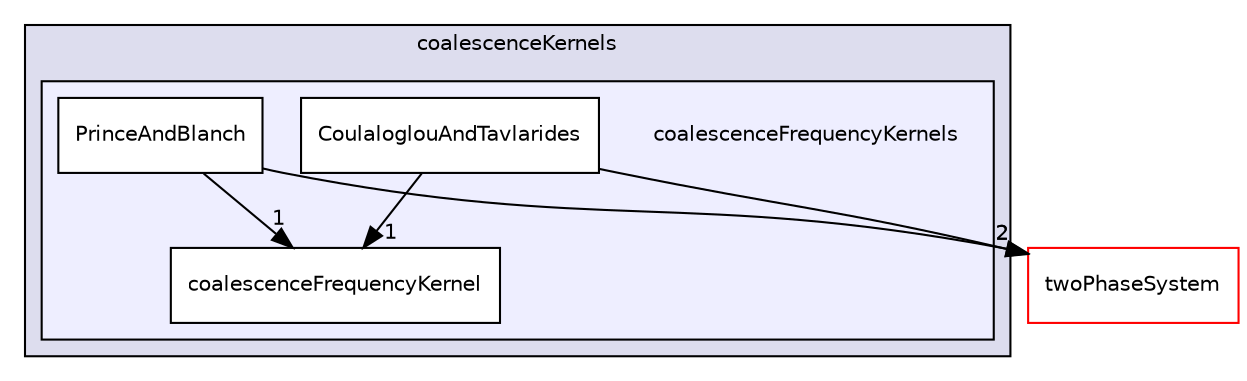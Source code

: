digraph "coalescenceFrequencyKernels" {
  bgcolor=transparent;
  compound=true
  node [ fontsize="10", fontname="Helvetica"];
  edge [ labelfontsize="10", labelfontname="Helvetica"];
  subgraph clusterdir_8f2ae065d706742e7732d935e797e22a {
    graph [ bgcolor="#ddddee", pencolor="black", label="coalescenceKernels" fontname="Helvetica", fontsize="10", URL="dir_8f2ae065d706742e7732d935e797e22a.html"]
  subgraph clusterdir_92820da124da6957650bddb1ecb938b0 {
    graph [ bgcolor="#eeeeff", pencolor="black", label="" URL="dir_92820da124da6957650bddb1ecb938b0.html"];
    dir_92820da124da6957650bddb1ecb938b0 [shape=plaintext label="coalescenceFrequencyKernels"];
    dir_a263977d17652172c137f083279b8a32 [shape=box label="coalescenceFrequencyKernel" color="black" fillcolor="white" style="filled" URL="dir_a263977d17652172c137f083279b8a32.html"];
    dir_527eef4dd3737ac9531d0d1734cd4989 [shape=box label="CoulaloglouAndTavlarides" color="black" fillcolor="white" style="filled" URL="dir_527eef4dd3737ac9531d0d1734cd4989.html"];
    dir_37d4fdecc363a5357496fd3ccd71f4a1 [shape=box label="PrinceAndBlanch" color="black" fillcolor="white" style="filled" URL="dir_37d4fdecc363a5357496fd3ccd71f4a1.html"];
  }
  }
  dir_c8dd8d838525102dfd397a50c2714810 [shape=box label="twoPhaseSystem" color="red" URL="dir_c8dd8d838525102dfd397a50c2714810.html"];
  dir_527eef4dd3737ac9531d0d1734cd4989->dir_c8dd8d838525102dfd397a50c2714810 [headlabel="2", labeldistance=1.5 headhref="dir_000077_000038.html"];
  dir_527eef4dd3737ac9531d0d1734cd4989->dir_a263977d17652172c137f083279b8a32 [headlabel="1", labeldistance=1.5 headhref="dir_000077_000057.html"];
  dir_37d4fdecc363a5357496fd3ccd71f4a1->dir_c8dd8d838525102dfd397a50c2714810 [headlabel="2", labeldistance=1.5 headhref="dir_000218_000038.html"];
  dir_37d4fdecc363a5357496fd3ccd71f4a1->dir_a263977d17652172c137f083279b8a32 [headlabel="1", labeldistance=1.5 headhref="dir_000218_000057.html"];
}
